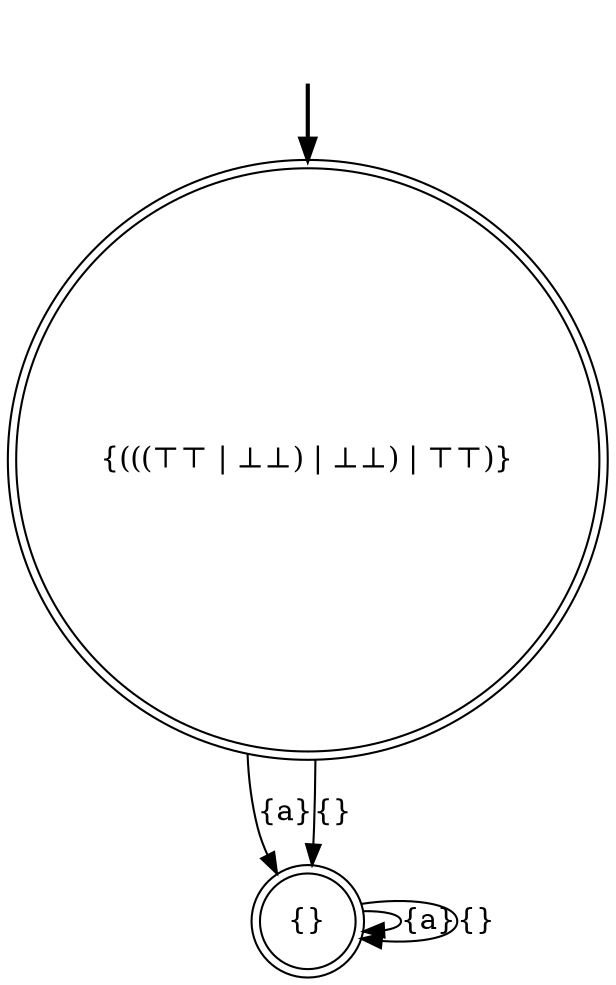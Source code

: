 digraph {
	fake0 [style=invisible]
	"{(((⊤⊤ | ⊥⊥) | ⊥⊥) | ⊤⊤)}" [root=true shape=doublecircle]
	"{}" [shape=doublecircle]
	fake0 -> "{(((⊤⊤ | ⊥⊥) | ⊥⊥) | ⊤⊤)}" [style=bold]
	"{}" -> "{}" [label="{a}"]
	"{(((⊤⊤ | ⊥⊥) | ⊥⊥) | ⊤⊤)}" -> "{}" [label="{a}"]
	"{}" -> "{}" [label="{}"]
	"{(((⊤⊤ | ⊥⊥) | ⊥⊥) | ⊤⊤)}" -> "{}" [label="{}"]
}
